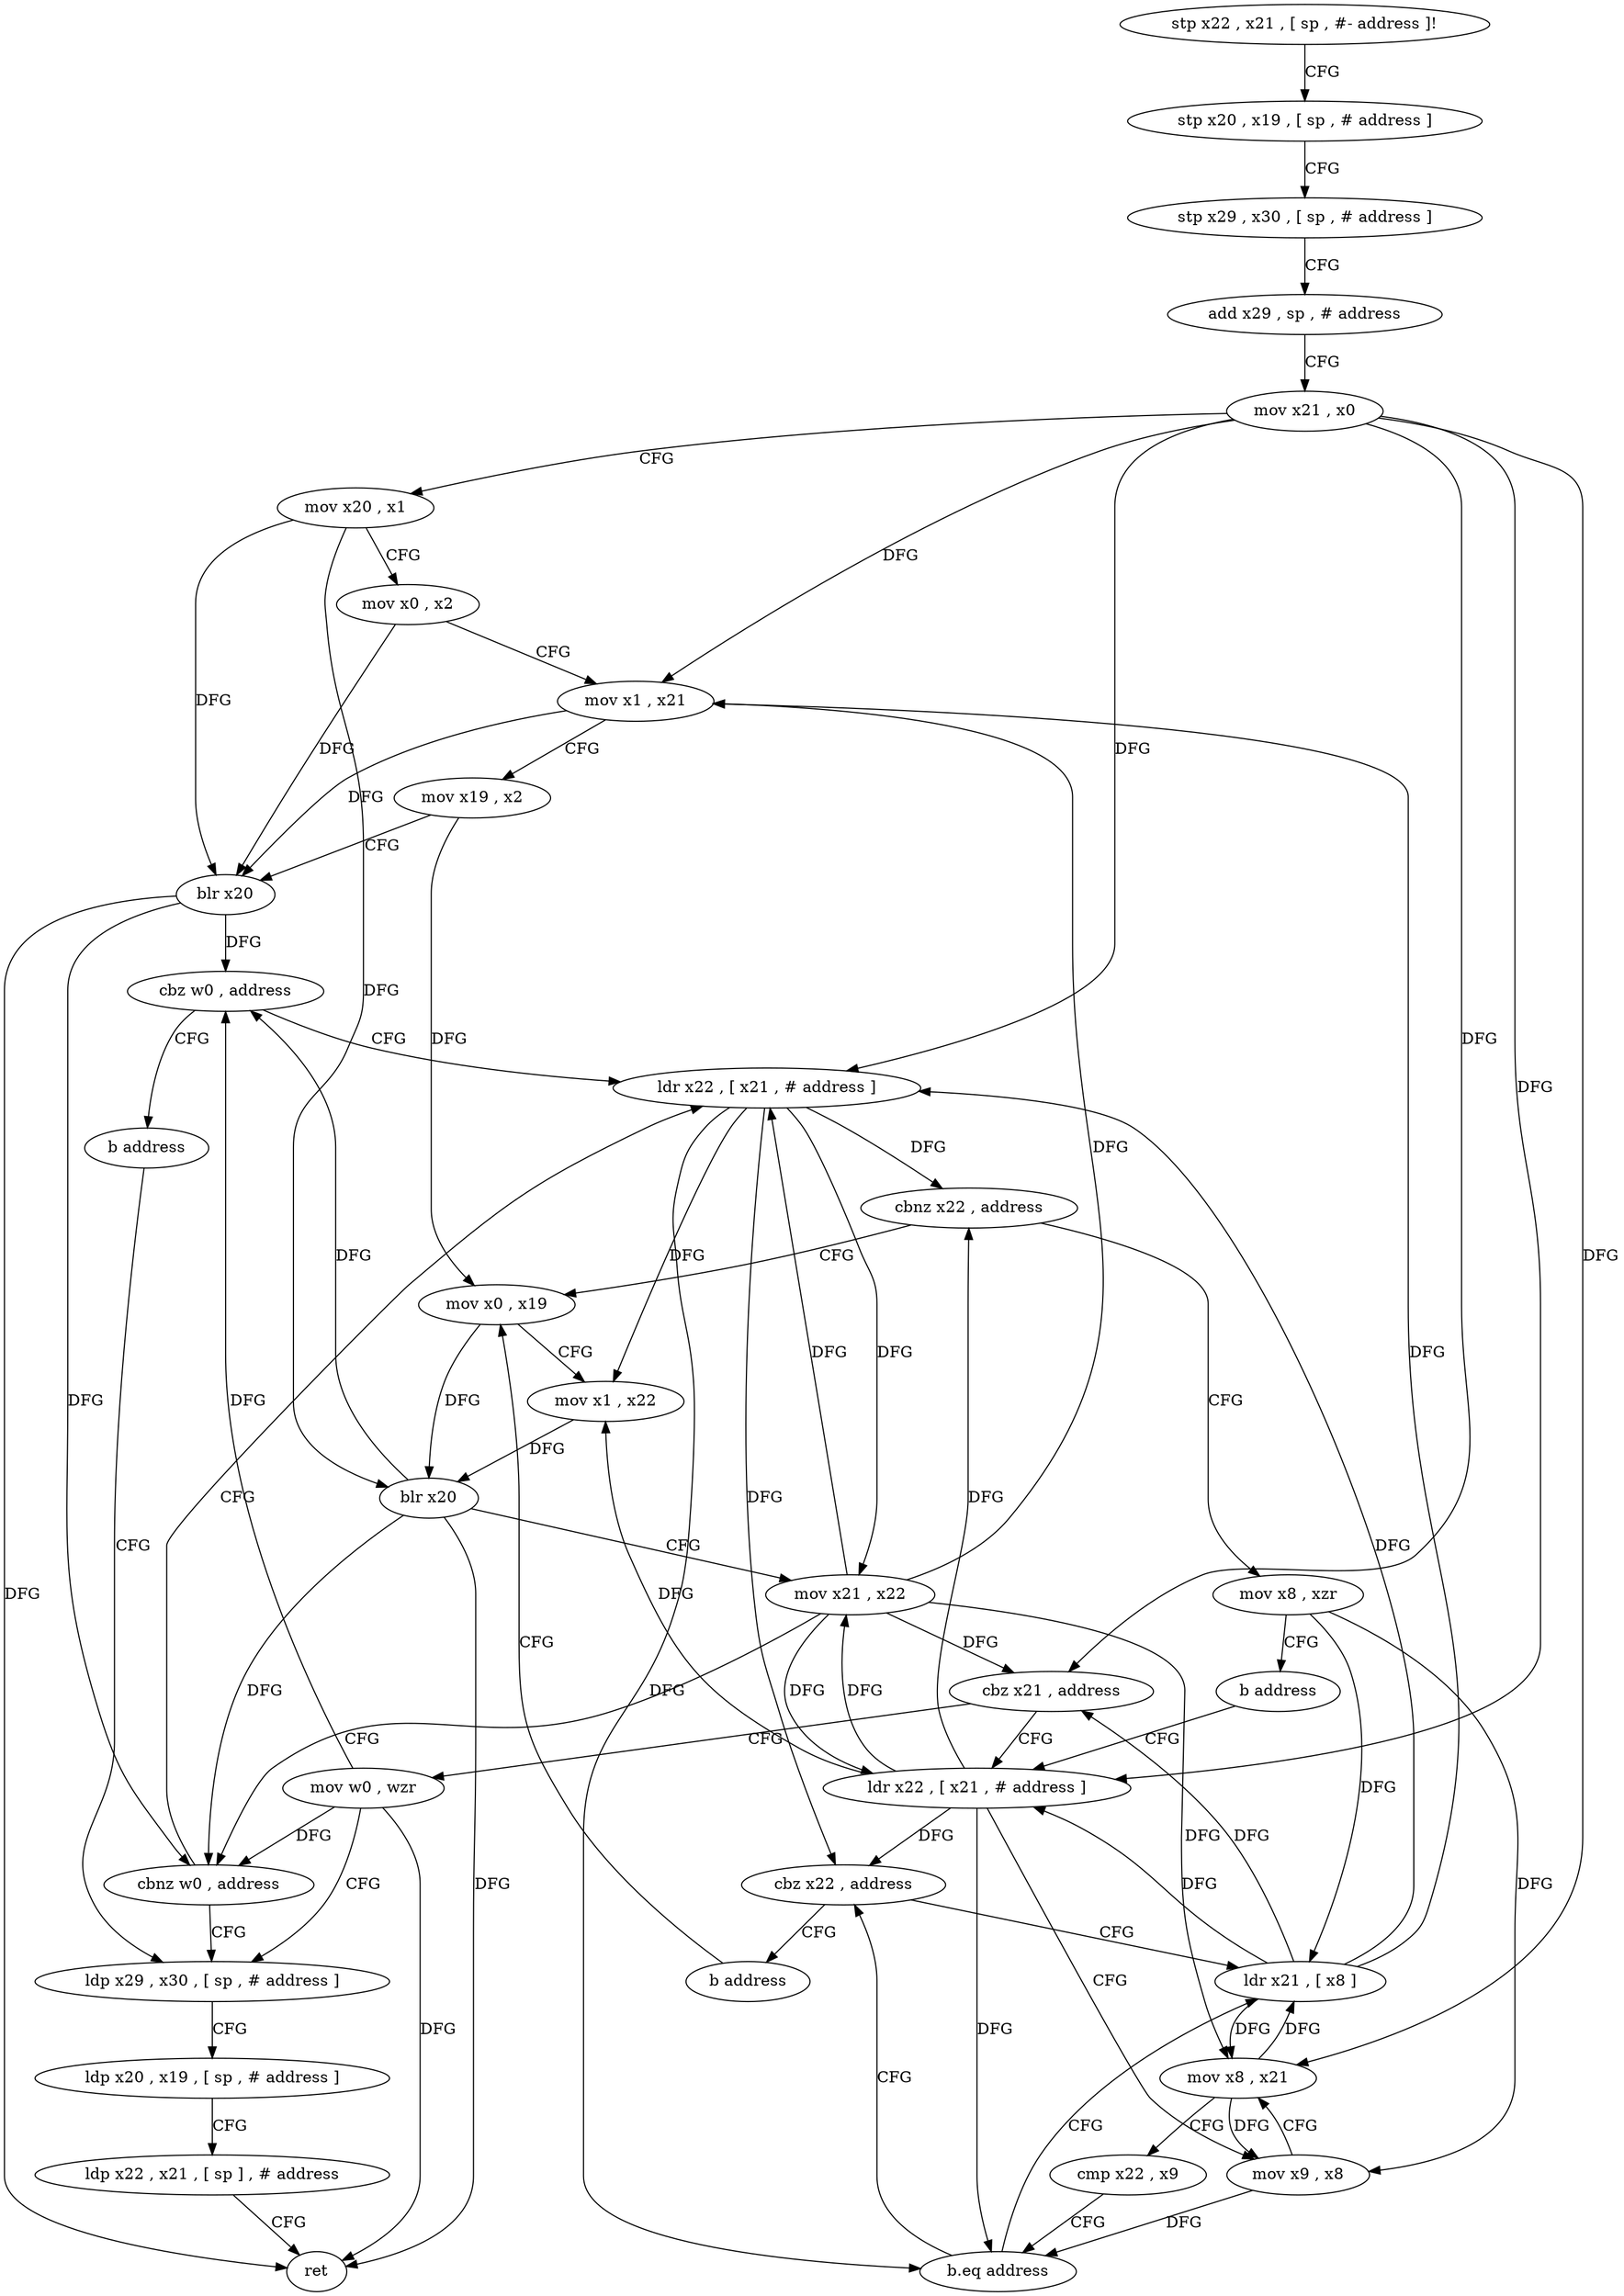 digraph "func" {
"4237248" [label = "stp x22 , x21 , [ sp , #- address ]!" ]
"4237252" [label = "stp x20 , x19 , [ sp , # address ]" ]
"4237256" [label = "stp x29 , x30 , [ sp , # address ]" ]
"4237260" [label = "add x29 , sp , # address" ]
"4237264" [label = "mov x21 , x0" ]
"4237268" [label = "mov x20 , x1" ]
"4237272" [label = "mov x0 , x2" ]
"4237276" [label = "mov x1 , x21" ]
"4237280" [label = "mov x19 , x2" ]
"4237284" [label = "blr x20" ]
"4237288" [label = "cbz w0 , address" ]
"4237316" [label = "ldr x22 , [ x21 , # address ]" ]
"4237292" [label = "b address" ]
"4237320" [label = "cbnz x22 , address" ]
"4237296" [label = "mov x0 , x19" ]
"4237324" [label = "mov x8 , xzr" ]
"4237372" [label = "ldp x29 , x30 , [ sp , # address ]" ]
"4237300" [label = "mov x1 , x22" ]
"4237304" [label = "blr x20" ]
"4237308" [label = "mov x21 , x22" ]
"4237312" [label = "cbnz w0 , address" ]
"4237328" [label = "b address" ]
"4237340" [label = "ldr x22 , [ x21 , # address ]" ]
"4237376" [label = "ldp x20 , x19 , [ sp , # address ]" ]
"4237380" [label = "ldp x22 , x21 , [ sp ] , # address" ]
"4237384" [label = "ret" ]
"4237344" [label = "mov x9 , x8" ]
"4237348" [label = "mov x8 , x21" ]
"4237352" [label = "cmp x22 , x9" ]
"4237356" [label = "b.eq address" ]
"4237332" [label = "ldr x21 , [ x8 ]" ]
"4237360" [label = "cbz x22 , address" ]
"4237336" [label = "cbz x21 , address" ]
"4237368" [label = "mov w0 , wzr" ]
"4237364" [label = "b address" ]
"4237248" -> "4237252" [ label = "CFG" ]
"4237252" -> "4237256" [ label = "CFG" ]
"4237256" -> "4237260" [ label = "CFG" ]
"4237260" -> "4237264" [ label = "CFG" ]
"4237264" -> "4237268" [ label = "CFG" ]
"4237264" -> "4237276" [ label = "DFG" ]
"4237264" -> "4237316" [ label = "DFG" ]
"4237264" -> "4237340" [ label = "DFG" ]
"4237264" -> "4237348" [ label = "DFG" ]
"4237264" -> "4237336" [ label = "DFG" ]
"4237268" -> "4237272" [ label = "CFG" ]
"4237268" -> "4237284" [ label = "DFG" ]
"4237268" -> "4237304" [ label = "DFG" ]
"4237272" -> "4237276" [ label = "CFG" ]
"4237272" -> "4237284" [ label = "DFG" ]
"4237276" -> "4237280" [ label = "CFG" ]
"4237276" -> "4237284" [ label = "DFG" ]
"4237280" -> "4237284" [ label = "CFG" ]
"4237280" -> "4237296" [ label = "DFG" ]
"4237284" -> "4237288" [ label = "DFG" ]
"4237284" -> "4237312" [ label = "DFG" ]
"4237284" -> "4237384" [ label = "DFG" ]
"4237288" -> "4237316" [ label = "CFG" ]
"4237288" -> "4237292" [ label = "CFG" ]
"4237316" -> "4237320" [ label = "DFG" ]
"4237316" -> "4237300" [ label = "DFG" ]
"4237316" -> "4237308" [ label = "DFG" ]
"4237316" -> "4237356" [ label = "DFG" ]
"4237316" -> "4237360" [ label = "DFG" ]
"4237292" -> "4237372" [ label = "CFG" ]
"4237320" -> "4237296" [ label = "CFG" ]
"4237320" -> "4237324" [ label = "CFG" ]
"4237296" -> "4237300" [ label = "CFG" ]
"4237296" -> "4237304" [ label = "DFG" ]
"4237324" -> "4237328" [ label = "CFG" ]
"4237324" -> "4237344" [ label = "DFG" ]
"4237324" -> "4237332" [ label = "DFG" ]
"4237372" -> "4237376" [ label = "CFG" ]
"4237300" -> "4237304" [ label = "DFG" ]
"4237304" -> "4237308" [ label = "CFG" ]
"4237304" -> "4237288" [ label = "DFG" ]
"4237304" -> "4237312" [ label = "DFG" ]
"4237304" -> "4237384" [ label = "DFG" ]
"4237308" -> "4237312" [ label = "CFG" ]
"4237308" -> "4237276" [ label = "DFG" ]
"4237308" -> "4237316" [ label = "DFG" ]
"4237308" -> "4237340" [ label = "DFG" ]
"4237308" -> "4237348" [ label = "DFG" ]
"4237308" -> "4237336" [ label = "DFG" ]
"4237312" -> "4237372" [ label = "CFG" ]
"4237312" -> "4237316" [ label = "CFG" ]
"4237328" -> "4237340" [ label = "CFG" ]
"4237340" -> "4237344" [ label = "CFG" ]
"4237340" -> "4237320" [ label = "DFG" ]
"4237340" -> "4237300" [ label = "DFG" ]
"4237340" -> "4237308" [ label = "DFG" ]
"4237340" -> "4237356" [ label = "DFG" ]
"4237340" -> "4237360" [ label = "DFG" ]
"4237376" -> "4237380" [ label = "CFG" ]
"4237380" -> "4237384" [ label = "CFG" ]
"4237344" -> "4237348" [ label = "CFG" ]
"4237344" -> "4237356" [ label = "DFG" ]
"4237348" -> "4237352" [ label = "CFG" ]
"4237348" -> "4237344" [ label = "DFG" ]
"4237348" -> "4237332" [ label = "DFG" ]
"4237352" -> "4237356" [ label = "CFG" ]
"4237356" -> "4237332" [ label = "CFG" ]
"4237356" -> "4237360" [ label = "CFG" ]
"4237332" -> "4237336" [ label = "DFG" ]
"4237332" -> "4237276" [ label = "DFG" ]
"4237332" -> "4237316" [ label = "DFG" ]
"4237332" -> "4237340" [ label = "DFG" ]
"4237332" -> "4237348" [ label = "DFG" ]
"4237360" -> "4237332" [ label = "CFG" ]
"4237360" -> "4237364" [ label = "CFG" ]
"4237336" -> "4237368" [ label = "CFG" ]
"4237336" -> "4237340" [ label = "CFG" ]
"4237368" -> "4237372" [ label = "CFG" ]
"4237368" -> "4237288" [ label = "DFG" ]
"4237368" -> "4237312" [ label = "DFG" ]
"4237368" -> "4237384" [ label = "DFG" ]
"4237364" -> "4237296" [ label = "CFG" ]
}
